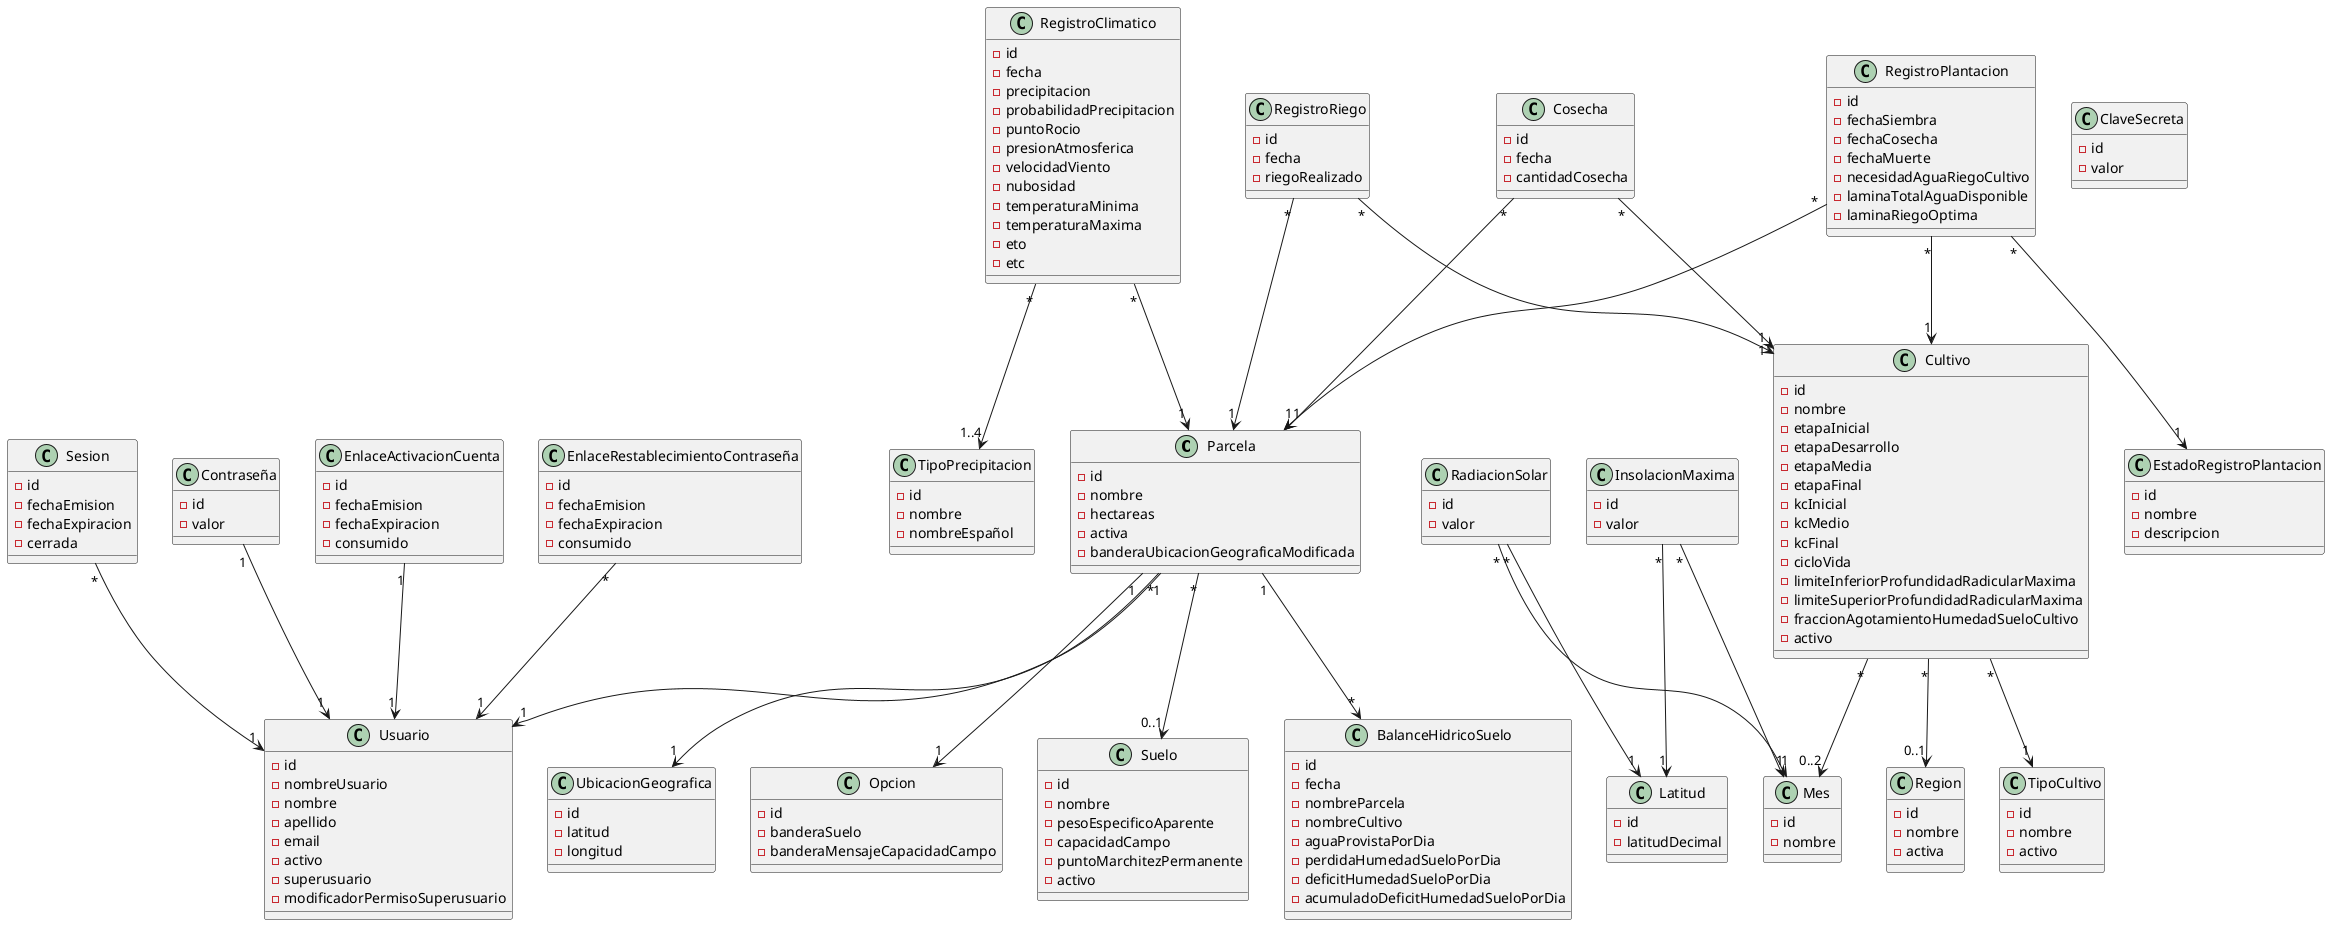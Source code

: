@startuml

Parcela "*" --> "1" Usuario
RegistroClimatico "*"-->"1" Parcela
RegistroClimatico "*"-->"1..4" TipoPrecipitacion
RegistroRiego "*"-->"1" Parcela
RegistroPlantacion "*"-->"1" Parcela
RegistroPlantacion "*"-->"1" Cultivo
RegistroPlantacion "*"-->"1" EstadoRegistroPlantacion
RadiacionSolar "*"-->"1" Mes
RadiacionSolar "*"-->"1" Latitud
InsolacionMaxima "*"-->"1" Mes
InsolacionMaxima "*"-->"1" Latitud
Cultivo "*"-->"1" TipoCultivo
EnlaceActivacionCuenta "1" --> "1" Usuario
EnlaceRestablecimientoContraseña "*" --> "1" Usuario
Sesion "*" --> "1" Usuario
RegistroRiego "*" --> "1" Cultivo
Parcela "1" --> "1" Opcion
Cultivo "*" --> "0..1" Region
Cultivo "*" --> "0..2" Mes
Parcela "*" --> "0..1" Suelo
Contraseña "1" --> "1" Usuario
Parcela "1" --> "*" BalanceHidricoSuelo
Cosecha "*" --> "1" Parcela
Cosecha "*" --> "1" Cultivo
Parcela "1" --> "1" UbicacionGeografica

class Parcela {
-id
-nombre
-hectareas
-activa
-banderaUbicacionGeograficaModificada
}

class UbicacionGeografica {
-id
-latitud
-longitud
}

class Cosecha {
-id
-fecha
-cantidadCosecha
}

class Cultivo {
-id
-nombre
-etapaInicial
-etapaDesarrollo
-etapaMedia
-etapaFinal
-kcInicial
-kcMedio
-kcFinal
-cicloVida
-limiteInferiorProfundidadRadicularMaxima
-limiteSuperiorProfundidadRadicularMaxima
-fraccionAgotamientoHumedadSueloCultivo
-activo
}

class TipoCultivo {
-id
-nombre
-activo
}

class Region {
-id
-nombre
-activa
}

class RegistroClimatico {
-id
-fecha
-precipitacion
-probabilidadPrecipitacion
-puntoRocio
-presionAtmosferica
-velocidadViento
-nubosidad
-temperaturaMinima
-temperaturaMaxima
-eto
-etc
}

class TipoPrecipitacion {
-id
-nombre
-nombreEspañol
}

class RegistroPlantacion {
-id
-fechaSiembra
-fechaCosecha
-fechaMuerte
-necesidadAguaRiegoCultivo
-laminaTotalAguaDisponible
-laminaRiegoOptima
}

class RegistroRiego {
-id
-fecha
-riegoRealizado
}

class Opcion {
-id
-banderaSuelo
-banderaMensajeCapacidadCampo
}

class Usuario {
-id
-nombreUsuario
-nombre
-apellido
-email
-activo
-superusuario
-modificadorPermisoSuperusuario
}

class EstadoRegistroPlantacion {
-id
-nombre
-descripcion
}

class Mes {
-id
-nombre
}

class Latitud {
-id
-latitudDecimal
}

class RadiacionSolar {
-id
-valor
}

class InsolacionMaxima {
-id
-valor
}

class EnlaceActivacionCuenta {
-id
-fechaEmision
-fechaExpiracion
-consumido
}

class EnlaceRestablecimientoContraseña {
-id
-fechaEmision
-fechaExpiracion
-consumido
}

class Sesion {
-id
-fechaEmision
-fechaExpiracion
-cerrada
}

class ClaveSecreta {
-id
-valor
}

class BalanceHidricoSuelo {
-id
-fecha
-nombreParcela
-nombreCultivo
-aguaProvistaPorDia
-perdidaHumedadSueloPorDia
-deficitHumedadSueloPorDia
-acumuladoDeficitHumedadSueloPorDia
}

class Suelo {
-id
-nombre
-pesoEspecificoAparente
-capacidadCampo
-puntoMarchitezPermanente
-activo
}

class Contraseña {
-id
-valor
}

@enduml